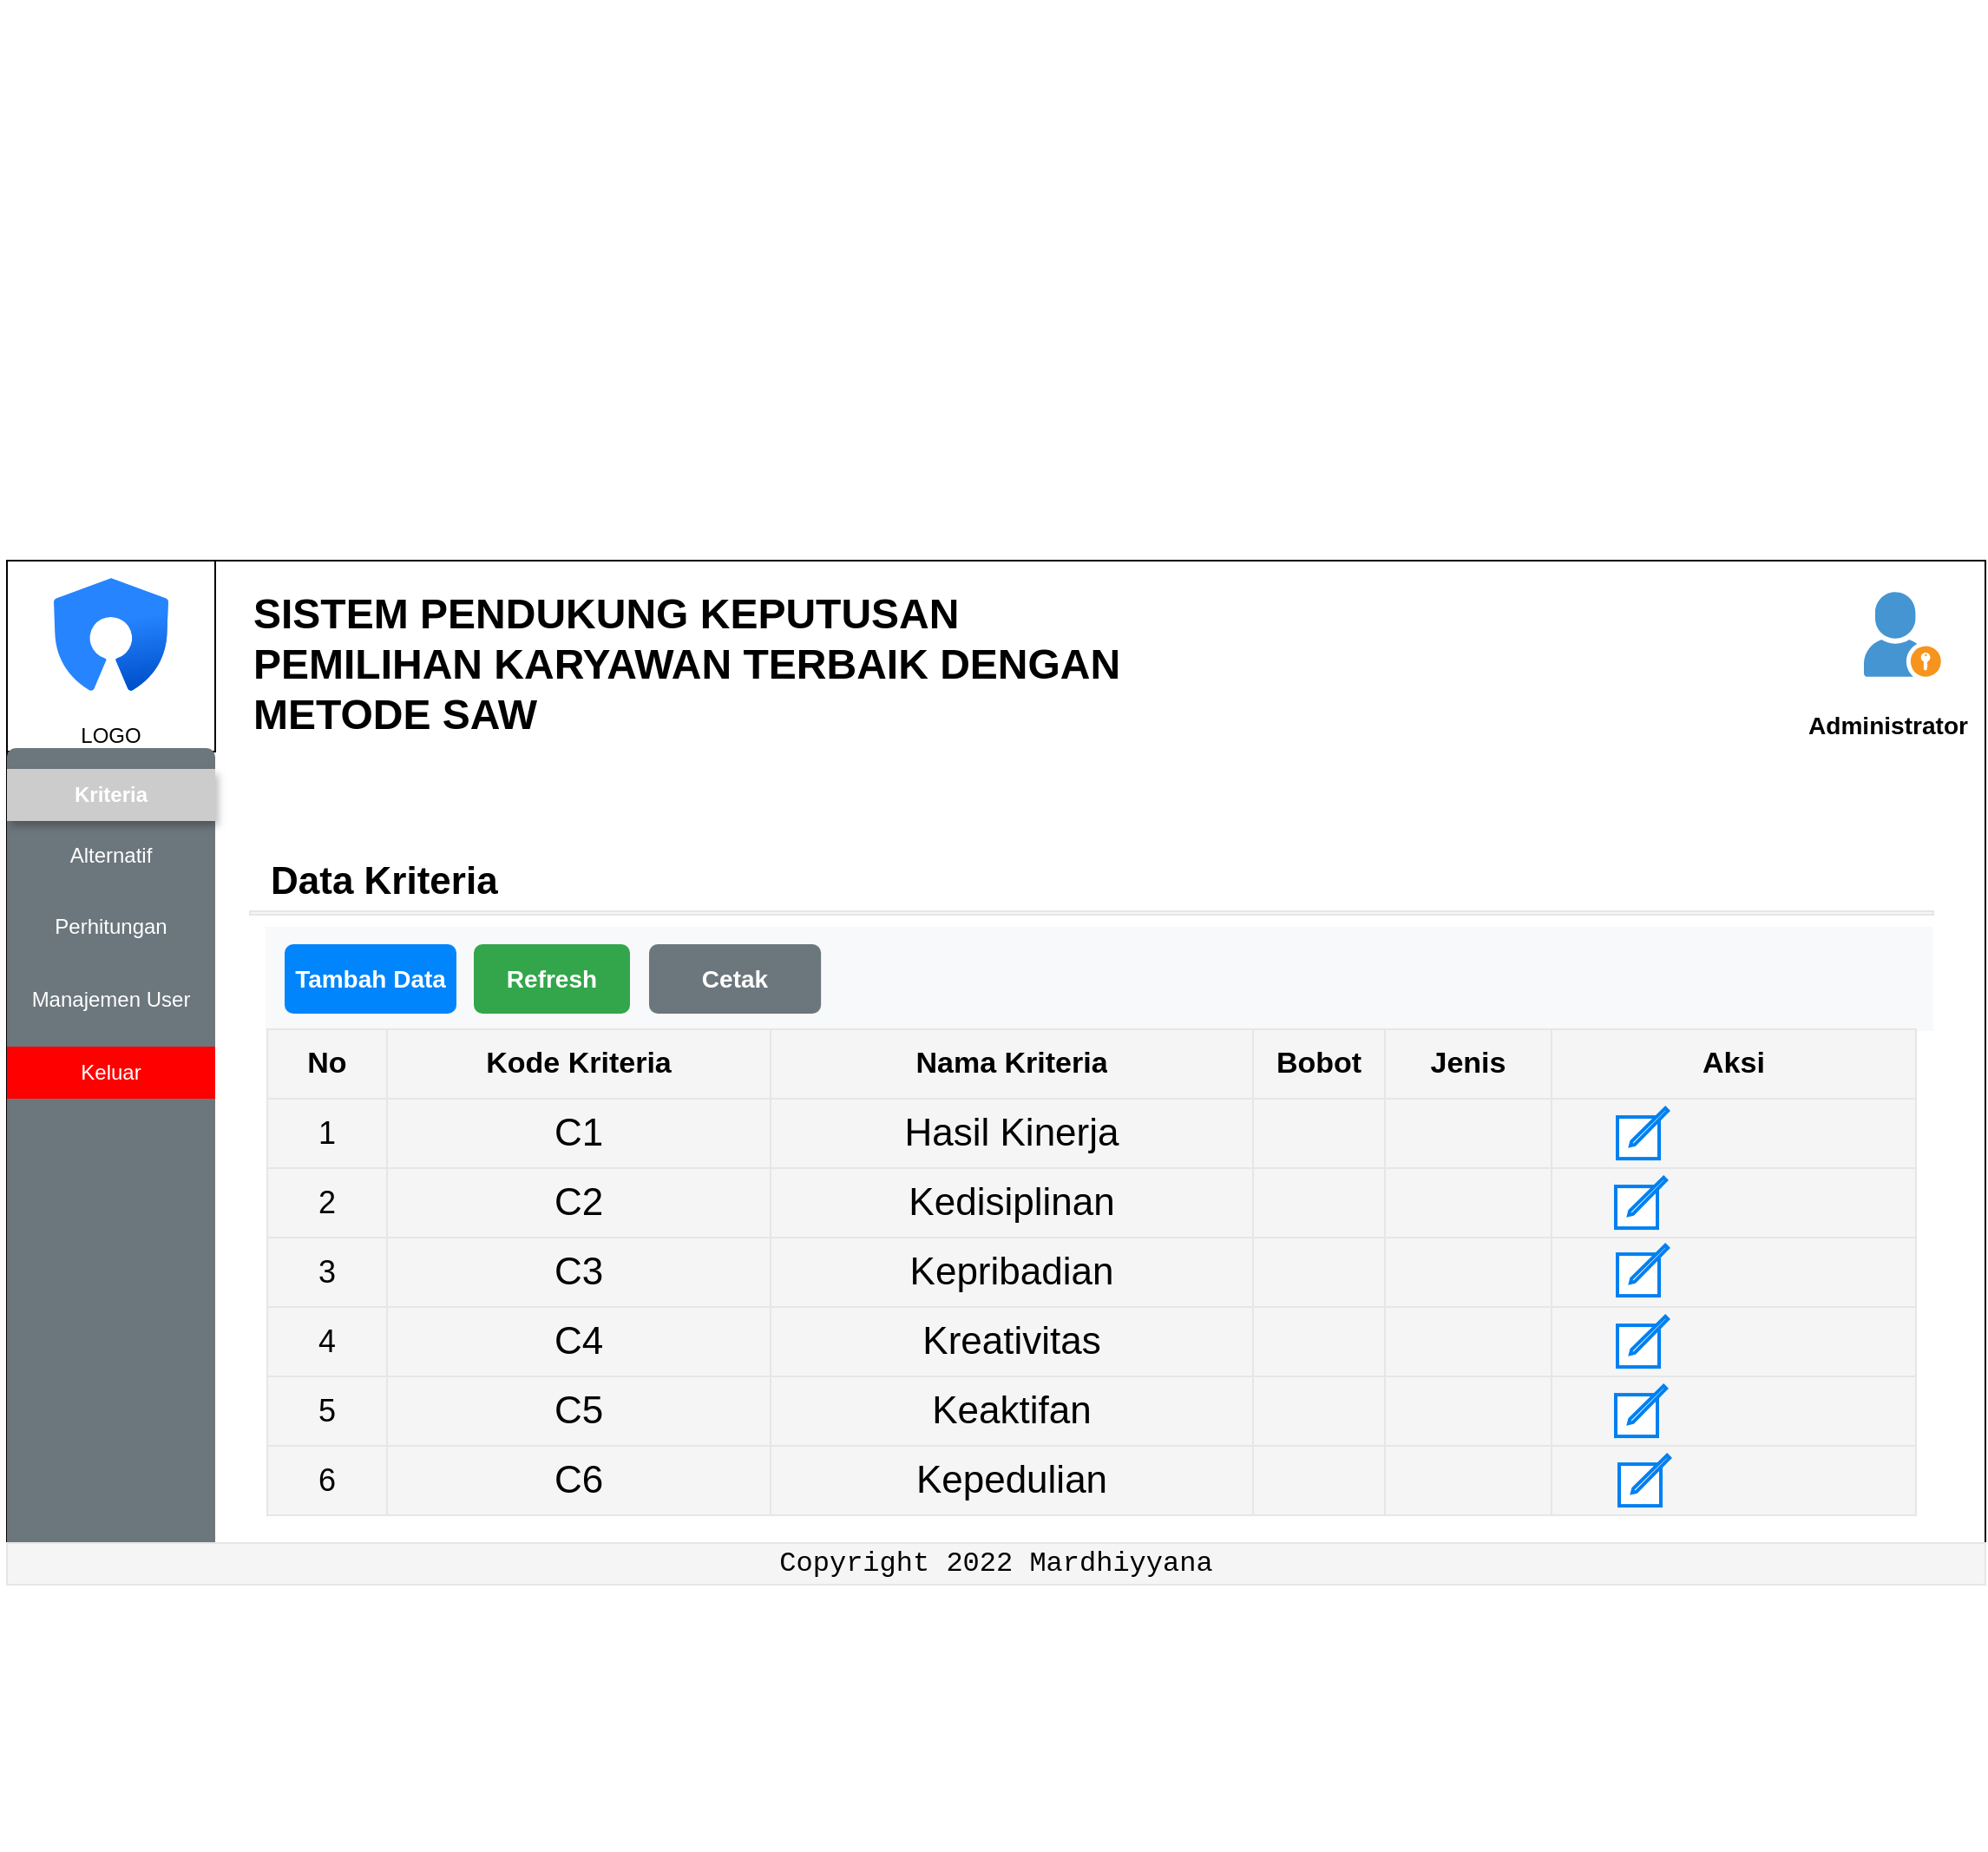 <mxfile version="20.5.0" type="github"><diagram id="6rKl30hIbtVixvo6WM_1" name="Data Penilaian"><mxGraphModel dx="1240" dy="1388" grid="1" gridSize="10" guides="1" tooltips="1" connect="1" arrows="1" fold="1" page="1" pageScale="1" pageWidth="1169" pageHeight="827" math="0" shadow="0"><root><mxCell id="0"/><mxCell id="1" parent="0"/><mxCell id="MqwQLQbv7NzQhXvsSWZd-1" value="" style="rounded=0;whiteSpace=wrap;html=1;" parent="1" vertex="1"><mxGeometry x="10" y="10" width="1140" height="590" as="geometry"/></mxCell><mxCell id="MqwQLQbv7NzQhXvsSWZd-3" value="LOGO" style="rounded=0;whiteSpace=wrap;html=1;verticalAlign=bottom;" parent="1" vertex="1"><mxGeometry x="10" y="10" width="120" height="110" as="geometry"/></mxCell><mxCell id="MqwQLQbv7NzQhXvsSWZd-2" value="" style="image;image=img/lib/atlassian/Crowd_Logo.svg;" parent="1" vertex="1"><mxGeometry x="37" y="20" width="66" height="65" as="geometry"/></mxCell><mxCell id="MqwQLQbv7NzQhXvsSWZd-4" value="&lt;h1&gt;SISTEM PENDUKUNG KEPUTUSAN PEMILIHAN KARYAWAN TERBAIK DENGAN METODE SAW&lt;/h1&gt;" style="text;html=1;strokeColor=none;fillColor=none;align=left;verticalAlign=middle;whiteSpace=wrap;rounded=0;" parent="1" vertex="1"><mxGeometry x="150" y="55" width="530" height="30" as="geometry"/></mxCell><mxCell id="MqwQLQbv7NzQhXvsSWZd-5" value="" style="shadow=0;dashed=0;html=1;strokeColor=none;fillColor=#4495D1;labelPosition=center;verticalLabelPosition=bottom;verticalAlign=top;align=center;outlineConnect=0;shape=mxgraph.veeam.portal_admin;" parent="1" vertex="1"><mxGeometry x="1080" y="28.1" width="44.4" height="48.8" as="geometry"/></mxCell><mxCell id="MqwQLQbv7NzQhXvsSWZd-6" value="&lt;h3&gt;Administrator&lt;/h3&gt;" style="text;html=1;strokeColor=none;fillColor=none;align=center;verticalAlign=middle;whiteSpace=wrap;rounded=0;" parent="1" vertex="1"><mxGeometry x="1064.4" y="90" width="60" height="30" as="geometry"/></mxCell><mxCell id="MqwQLQbv7NzQhXvsSWZd-8" value="" style="html=1;shadow=0;dashed=0;shape=mxgraph.bootstrap.rrect;rSize=5;strokeColor=none;html=1;whiteSpace=wrap;fillColor=#6C767D;fontColor=#ffffff;sketch=0;" parent="1" vertex="1"><mxGeometry x="10" y="118" width="120" height="480" as="geometry"/></mxCell><mxCell id="MqwQLQbv7NzQhXvsSWZd-9" value="&amp;nbsp;Kriteria&amp;nbsp;" style="strokeColor=inherit;fillColor=inherit;gradientColor=inherit;fontColor=inherit;html=1;shadow=0;dashed=0;shape=mxgraph.bootstrap.topButton;rSize=5;perimeter=none;whiteSpace=wrap;resizeWidth=1;sketch=0;align=center;" parent="MqwQLQbv7NzQhXvsSWZd-8" vertex="1"><mxGeometry width="120" height="30" relative="1" as="geometry"><mxPoint y="11" as="offset"/></mxGeometry></mxCell><mxCell id="MqwQLQbv7NzQhXvsSWZd-10" value="Alternatif" style="strokeColor=inherit;fillColor=inherit;gradientColor=inherit;fontColor=inherit;html=1;shadow=0;dashed=0;perimeter=none;whiteSpace=wrap;resizeWidth=1;sketch=0;align=center;" parent="MqwQLQbv7NzQhXvsSWZd-8" vertex="1"><mxGeometry width="120" height="30" relative="1" as="geometry"><mxPoint y="47" as="offset"/></mxGeometry></mxCell><mxCell id="MqwQLQbv7NzQhXvsSWZd-12" value="Manajemen User" style="strokeColor=inherit;fillColor=inherit;gradientColor=inherit;fontColor=inherit;html=1;shadow=0;dashed=0;perimeter=none;whiteSpace=wrap;resizeWidth=1;sketch=0;align=center;" parent="MqwQLQbv7NzQhXvsSWZd-8" vertex="1"><mxGeometry width="120" height="30" relative="1" as="geometry"><mxPoint y="130" as="offset"/></mxGeometry></mxCell><mxCell id="MqwQLQbv7NzQhXvsSWZd-16" value="Keluar" style="strokeColor=inherit;fillColor=#FF0000;gradientColor=inherit;fontColor=inherit;html=1;shadow=0;dashed=0;perimeter=none;whiteSpace=wrap;resizeWidth=1;sketch=0;align=center;labelBackgroundColor=none;" parent="MqwQLQbv7NzQhXvsSWZd-8" vertex="1"><mxGeometry y="172" width="120" height="30" as="geometry"/></mxCell><mxCell id="jXuhgU2BO-_UvedDgSuv-1" value="Kriteria" style="strokeColor=inherit;fillColor=#CCCCCC;gradientColor=inherit;fontColor=inherit;html=1;shadow=1;dashed=0;perimeter=none;whiteSpace=wrap;resizeWidth=1;sketch=0;align=center;fontStyle=1" vertex="1" parent="MqwQLQbv7NzQhXvsSWZd-8"><mxGeometry y="12" width="120" height="30" as="geometry"/></mxCell><mxCell id="jXuhgU2BO-_UvedDgSuv-2" value="Perhitungan" style="strokeColor=inherit;fillColor=inherit;gradientColor=inherit;fontColor=inherit;html=1;shadow=0;dashed=0;perimeter=none;whiteSpace=wrap;resizeWidth=1;sketch=0;align=center;" vertex="1" parent="MqwQLQbv7NzQhXvsSWZd-8"><mxGeometry y="88" width="120" height="30" as="geometry"/></mxCell><mxCell id="MqwQLQbv7NzQhXvsSWZd-23" value="&lt;h4 style=&quot;font-size: 22px;&quot;&gt;Data Kriteria&lt;/h4&gt;" style="text;html=1;strokeColor=none;fillColor=none;align=left;verticalAlign=middle;whiteSpace=wrap;rounded=0;fontSize=22;" parent="1" vertex="1"><mxGeometry x="160" y="180" width="530" height="30" as="geometry"/></mxCell><mxCell id="MqwQLQbv7NzQhXvsSWZd-24" value="" style="rounded=0;whiteSpace=wrap;html=1;shadow=0;labelBackgroundColor=none;strokeColor=#E6E6E6;fontFamily=Helvetica;fontSize=21;fontColor=#000000;fillColor=#F5F5F5;" parent="1" vertex="1"><mxGeometry x="150" y="212" width="970" height="2" as="geometry"/></mxCell><mxCell id="MqwQLQbv7NzQhXvsSWZd-30" value="" style="edgeStyle=none;orthogonalLoop=1;jettySize=auto;html=1;rounded=0;fontFamily=Helvetica;fontSize=22;fontColor=#000000;shape=link;strokeColor=none;width=1065.385;" parent="1" edge="1"><mxGeometry width="80" relative="1" as="geometry"><mxPoint x="160" y="220" as="sourcePoint"/><mxPoint x="240" y="220" as="targetPoint"/><Array as="points"/></mxGeometry></mxCell><mxCell id="MqwQLQbv7NzQhXvsSWZd-39" value="&lt;br&gt;" style="html=1;shadow=0;dashed=0;fillColor=#F8F9FA;strokeColor=none;fontSize=16;fontColor=#181819;align=center;spacing=15;labelBackgroundColor=none;fontFamily=Helvetica;" parent="1" vertex="1"><mxGeometry x="159" y="221" width="961" height="60" as="geometry"/></mxCell><mxCell id="MqwQLQbv7NzQhXvsSWZd-42" value="Refresh" style="html=1;shadow=0;dashed=0;shape=mxgraph.bootstrap.rrect;rSize=5;strokeColor=none;strokeWidth=1;fillColor=#33A64C;fontColor=#FFFFFF;whiteSpace=wrap;align=center;verticalAlign=middle;spacingLeft=0;fontStyle=1;fontSize=14;spacing=5;labelBackgroundColor=none;fontFamily=Helvetica;" parent="MqwQLQbv7NzQhXvsSWZd-39" vertex="1"><mxGeometry x="120" y="10" width="90" height="40" as="geometry"/></mxCell><mxCell id="MqwQLQbv7NzQhXvsSWZd-43" value="Tambah Data" style="html=1;shadow=0;dashed=0;shape=mxgraph.bootstrap.rrect;rSize=5;strokeColor=none;strokeWidth=1;fillColor=#0085FC;fontColor=#FFFFFF;whiteSpace=wrap;align=center;verticalAlign=middle;spacingLeft=0;fontStyle=1;fontSize=14;spacing=5;labelBackgroundColor=none;fontFamily=Helvetica;" parent="MqwQLQbv7NzQhXvsSWZd-39" vertex="1"><mxGeometry x="11" y="10" width="99" height="40" as="geometry"/></mxCell><mxCell id="MqwQLQbv7NzQhXvsSWZd-44" value="Cetak" style="html=1;shadow=0;dashed=0;shape=mxgraph.bootstrap.rrect;rSize=5;strokeColor=none;strokeWidth=1;fillColor=#6C767D;fontColor=#FFFFFF;whiteSpace=wrap;align=center;verticalAlign=middle;spacingLeft=0;fontStyle=1;fontSize=14;spacing=5;labelBackgroundColor=none;fontFamily=Helvetica;" parent="MqwQLQbv7NzQhXvsSWZd-39" vertex="1"><mxGeometry x="220.996" y="10" width="99.072" height="40" as="geometry"/></mxCell><mxCell id="MqwQLQbv7NzQhXvsSWZd-118" value="" style="shape=table;startSize=0;container=1;collapsible=0;childLayout=tableLayout;shadow=0;labelBackgroundColor=none;strokeColor=#E6E6E6;fontFamily=Helvetica;fontSize=22;fontColor=#000000;fillColor=#F5F5F5;" parent="1" vertex="1"><mxGeometry x="160" y="280" width="950" height="280" as="geometry"/></mxCell><mxCell id="MqwQLQbv7NzQhXvsSWZd-119" value="" style="shape=tableRow;horizontal=0;startSize=0;swimlaneHead=0;swimlaneBody=0;top=0;left=0;bottom=0;right=0;collapsible=0;dropTarget=0;fillColor=none;points=[[0,0.5],[1,0.5]];portConstraint=eastwest;shadow=0;labelBackgroundColor=none;strokeColor=#E6E6E6;fontFamily=Helvetica;fontSize=22;fontColor=#000000;" parent="MqwQLQbv7NzQhXvsSWZd-118" vertex="1"><mxGeometry width="950" height="40" as="geometry"/></mxCell><mxCell id="MqwQLQbv7NzQhXvsSWZd-120" value="No" style="shape=partialRectangle;html=1;whiteSpace=wrap;connectable=0;overflow=hidden;fillColor=none;top=0;left=0;bottom=0;right=0;pointerEvents=1;shadow=0;labelBackgroundColor=none;strokeColor=#E6E6E6;fontFamily=Helvetica;fontSize=17;fontColor=#000000;fontStyle=1;align=center;" parent="MqwQLQbv7NzQhXvsSWZd-119" vertex="1"><mxGeometry width="69" height="40" as="geometry"><mxRectangle width="69" height="40" as="alternateBounds"/></mxGeometry></mxCell><mxCell id="MqwQLQbv7NzQhXvsSWZd-121" value="Kode Kriteria" style="shape=partialRectangle;html=1;whiteSpace=wrap;connectable=0;overflow=hidden;fillColor=none;top=0;left=0;bottom=0;right=0;pointerEvents=1;shadow=0;labelBackgroundColor=none;strokeColor=#E6E6E6;fontFamily=Helvetica;fontSize=17;fontColor=#000000;fontStyle=1;align=center;" parent="MqwQLQbv7NzQhXvsSWZd-119" vertex="1"><mxGeometry x="69" width="221" height="40" as="geometry"><mxRectangle width="221" height="40" as="alternateBounds"/></mxGeometry></mxCell><mxCell id="MqwQLQbv7NzQhXvsSWZd-122" value="Nama Kriteria" style="shape=partialRectangle;html=1;whiteSpace=wrap;connectable=0;overflow=hidden;fillColor=none;top=0;left=0;bottom=0;right=0;pointerEvents=1;shadow=0;labelBackgroundColor=none;strokeColor=#E6E6E6;fontFamily=Helvetica;fontSize=17;fontColor=#000000;fontStyle=1;align=center;" parent="MqwQLQbv7NzQhXvsSWZd-119" vertex="1"><mxGeometry x="290" width="278" height="40" as="geometry"><mxRectangle width="278" height="40" as="alternateBounds"/></mxGeometry></mxCell><mxCell id="MqwQLQbv7NzQhXvsSWZd-123" value="Bobot" style="shape=partialRectangle;html=1;whiteSpace=wrap;connectable=0;overflow=hidden;fillColor=none;top=0;left=0;bottom=0;right=0;pointerEvents=1;shadow=0;labelBackgroundColor=none;strokeColor=#E6E6E6;fontFamily=Helvetica;fontSize=17;fontColor=#000000;fontStyle=1;align=center;" parent="MqwQLQbv7NzQhXvsSWZd-119" vertex="1"><mxGeometry x="568" width="76" height="40" as="geometry"><mxRectangle width="76" height="40" as="alternateBounds"/></mxGeometry></mxCell><mxCell id="MqwQLQbv7NzQhXvsSWZd-124" value="Jenis" style="shape=partialRectangle;html=1;whiteSpace=wrap;connectable=0;overflow=hidden;fillColor=none;top=0;left=0;bottom=0;right=0;pointerEvents=1;shadow=0;labelBackgroundColor=none;strokeColor=#E6E6E6;fontFamily=Helvetica;fontSize=17;fontColor=#000000;fontStyle=1;align=center;" parent="MqwQLQbv7NzQhXvsSWZd-119" vertex="1"><mxGeometry x="644" width="96" height="40" as="geometry"><mxRectangle width="96" height="40" as="alternateBounds"/></mxGeometry></mxCell><mxCell id="MqwQLQbv7NzQhXvsSWZd-130" value="Aksi" style="shape=partialRectangle;html=1;whiteSpace=wrap;connectable=0;overflow=hidden;fillColor=none;top=0;left=0;bottom=0;right=0;pointerEvents=1;shadow=0;labelBackgroundColor=none;strokeColor=#E6E6E6;fontFamily=Helvetica;fontSize=17;fontColor=#000000;fontStyle=1;align=center;" parent="MqwQLQbv7NzQhXvsSWZd-119" vertex="1"><mxGeometry x="740" width="210" height="40" as="geometry"><mxRectangle width="210" height="40" as="alternateBounds"/></mxGeometry></mxCell><mxCell id="MqwQLQbv7NzQhXvsSWZd-131" value="" style="shape=tableRow;horizontal=0;startSize=0;swimlaneHead=0;swimlaneBody=0;top=0;left=0;bottom=0;right=0;collapsible=0;dropTarget=0;fillColor=none;points=[[0,0.5],[1,0.5]];portConstraint=eastwest;shadow=0;labelBackgroundColor=none;strokeColor=#E6E6E6;fontFamily=Helvetica;fontSize=22;fontColor=#000000;" parent="MqwQLQbv7NzQhXvsSWZd-118" vertex="1"><mxGeometry y="40" width="950" height="40" as="geometry"/></mxCell><mxCell id="MqwQLQbv7NzQhXvsSWZd-132" value="1" style="shape=partialRectangle;html=1;whiteSpace=wrap;connectable=0;overflow=hidden;fillColor=none;top=0;left=0;bottom=0;right=0;pointerEvents=1;shadow=0;labelBackgroundColor=none;strokeColor=#E6E6E6;fontFamily=Helvetica;fontSize=18;fontColor=#000000;" parent="MqwQLQbv7NzQhXvsSWZd-131" vertex="1"><mxGeometry width="69" height="40" as="geometry"><mxRectangle width="69" height="40" as="alternateBounds"/></mxGeometry></mxCell><mxCell id="MqwQLQbv7NzQhXvsSWZd-133" value="C1" style="shape=partialRectangle;html=1;whiteSpace=wrap;connectable=0;overflow=hidden;fillColor=none;top=0;left=0;bottom=0;right=0;pointerEvents=1;shadow=0;labelBackgroundColor=none;strokeColor=#E6E6E6;fontFamily=Helvetica;fontSize=22;fontColor=#000000;" parent="MqwQLQbv7NzQhXvsSWZd-131" vertex="1"><mxGeometry x="69" width="221" height="40" as="geometry"><mxRectangle width="221" height="40" as="alternateBounds"/></mxGeometry></mxCell><mxCell id="MqwQLQbv7NzQhXvsSWZd-134" value="Hasil Kinerja" style="shape=partialRectangle;html=1;whiteSpace=wrap;connectable=0;overflow=hidden;fillColor=none;top=0;left=0;bottom=0;right=0;pointerEvents=1;shadow=0;labelBackgroundColor=none;strokeColor=#E6E6E6;fontFamily=Helvetica;fontSize=22;fontColor=#000000;" parent="MqwQLQbv7NzQhXvsSWZd-131" vertex="1"><mxGeometry x="290" width="278" height="40" as="geometry"><mxRectangle width="278" height="40" as="alternateBounds"/></mxGeometry></mxCell><mxCell id="MqwQLQbv7NzQhXvsSWZd-135" value="" style="shape=partialRectangle;html=1;whiteSpace=wrap;connectable=0;overflow=hidden;fillColor=none;top=0;left=0;bottom=0;right=0;pointerEvents=1;shadow=0;labelBackgroundColor=none;strokeColor=#E6E6E6;fontFamily=Helvetica;fontSize=22;fontColor=#000000;" parent="MqwQLQbv7NzQhXvsSWZd-131" vertex="1"><mxGeometry x="568" width="76" height="40" as="geometry"><mxRectangle width="76" height="40" as="alternateBounds"/></mxGeometry></mxCell><mxCell id="MqwQLQbv7NzQhXvsSWZd-136" value="" style="shape=partialRectangle;html=1;whiteSpace=wrap;connectable=0;overflow=hidden;fillColor=none;top=0;left=0;bottom=0;right=0;pointerEvents=1;shadow=0;labelBackgroundColor=none;strokeColor=#E6E6E6;fontFamily=Helvetica;fontSize=22;fontColor=#000000;" parent="MqwQLQbv7NzQhXvsSWZd-131" vertex="1"><mxGeometry x="644" width="96" height="40" as="geometry"><mxRectangle width="96" height="40" as="alternateBounds"/></mxGeometry></mxCell><mxCell id="MqwQLQbv7NzQhXvsSWZd-142" value="" style="shape=partialRectangle;html=1;whiteSpace=wrap;connectable=0;overflow=hidden;fillColor=none;top=0;left=0;bottom=0;right=0;pointerEvents=1;shadow=0;labelBackgroundColor=none;strokeColor=#E6E6E6;fontFamily=Helvetica;fontSize=22;fontColor=#000000;" parent="MqwQLQbv7NzQhXvsSWZd-131" vertex="1"><mxGeometry x="740" width="210" height="40" as="geometry"><mxRectangle width="210" height="40" as="alternateBounds"/></mxGeometry></mxCell><mxCell id="MqwQLQbv7NzQhXvsSWZd-143" value="" style="shape=tableRow;horizontal=0;startSize=0;swimlaneHead=0;swimlaneBody=0;top=0;left=0;bottom=0;right=0;collapsible=0;dropTarget=0;fillColor=none;points=[[0,0.5],[1,0.5]];portConstraint=eastwest;shadow=0;labelBackgroundColor=none;strokeColor=#E6E6E6;fontFamily=Helvetica;fontSize=22;fontColor=#000000;" parent="MqwQLQbv7NzQhXvsSWZd-118" vertex="1"><mxGeometry y="80" width="950" height="40" as="geometry"/></mxCell><mxCell id="MqwQLQbv7NzQhXvsSWZd-144" value="2" style="shape=partialRectangle;html=1;whiteSpace=wrap;connectable=0;overflow=hidden;fillColor=none;top=0;left=0;bottom=0;right=0;pointerEvents=1;shadow=0;labelBackgroundColor=none;strokeColor=#E6E6E6;fontFamily=Helvetica;fontSize=18;fontColor=#000000;" parent="MqwQLQbv7NzQhXvsSWZd-143" vertex="1"><mxGeometry width="69" height="40" as="geometry"><mxRectangle width="69" height="40" as="alternateBounds"/></mxGeometry></mxCell><mxCell id="MqwQLQbv7NzQhXvsSWZd-145" value="C2" style="shape=partialRectangle;html=1;whiteSpace=wrap;connectable=0;overflow=hidden;fillColor=none;top=0;left=0;bottom=0;right=0;pointerEvents=1;shadow=0;labelBackgroundColor=none;strokeColor=#E6E6E6;fontFamily=Helvetica;fontSize=22;fontColor=#000000;" parent="MqwQLQbv7NzQhXvsSWZd-143" vertex="1"><mxGeometry x="69" width="221" height="40" as="geometry"><mxRectangle width="221" height="40" as="alternateBounds"/></mxGeometry></mxCell><mxCell id="MqwQLQbv7NzQhXvsSWZd-146" value="Kedisiplinan" style="shape=partialRectangle;html=1;whiteSpace=wrap;connectable=0;overflow=hidden;fillColor=none;top=0;left=0;bottom=0;right=0;pointerEvents=1;shadow=0;labelBackgroundColor=none;strokeColor=#E6E6E6;fontFamily=Helvetica;fontSize=22;fontColor=#000000;" parent="MqwQLQbv7NzQhXvsSWZd-143" vertex="1"><mxGeometry x="290" width="278" height="40" as="geometry"><mxRectangle width="278" height="40" as="alternateBounds"/></mxGeometry></mxCell><mxCell id="MqwQLQbv7NzQhXvsSWZd-147" value="" style="shape=partialRectangle;html=1;whiteSpace=wrap;connectable=0;overflow=hidden;fillColor=none;top=0;left=0;bottom=0;right=0;pointerEvents=1;shadow=0;labelBackgroundColor=none;strokeColor=#E6E6E6;fontFamily=Helvetica;fontSize=22;fontColor=#000000;" parent="MqwQLQbv7NzQhXvsSWZd-143" vertex="1"><mxGeometry x="568" width="76" height="40" as="geometry"><mxRectangle width="76" height="40" as="alternateBounds"/></mxGeometry></mxCell><mxCell id="MqwQLQbv7NzQhXvsSWZd-148" value="" style="shape=partialRectangle;html=1;whiteSpace=wrap;connectable=0;overflow=hidden;fillColor=none;top=0;left=0;bottom=0;right=0;pointerEvents=1;shadow=0;labelBackgroundColor=none;strokeColor=#E6E6E6;fontFamily=Helvetica;fontSize=22;fontColor=#000000;" parent="MqwQLQbv7NzQhXvsSWZd-143" vertex="1"><mxGeometry x="644" width="96" height="40" as="geometry"><mxRectangle width="96" height="40" as="alternateBounds"/></mxGeometry></mxCell><mxCell id="MqwQLQbv7NzQhXvsSWZd-154" value="" style="shape=partialRectangle;html=1;whiteSpace=wrap;connectable=0;overflow=hidden;fillColor=none;top=0;left=0;bottom=0;right=0;pointerEvents=1;shadow=0;labelBackgroundColor=none;strokeColor=#E6E6E6;fontFamily=Helvetica;fontSize=22;fontColor=#000000;" parent="MqwQLQbv7NzQhXvsSWZd-143" vertex="1"><mxGeometry x="740" width="210" height="40" as="geometry"><mxRectangle width="210" height="40" as="alternateBounds"/></mxGeometry></mxCell><mxCell id="MqwQLQbv7NzQhXvsSWZd-155" style="shape=tableRow;horizontal=0;startSize=0;swimlaneHead=0;swimlaneBody=0;top=0;left=0;bottom=0;right=0;collapsible=0;dropTarget=0;fillColor=none;points=[[0,0.5],[1,0.5]];portConstraint=eastwest;shadow=0;labelBackgroundColor=none;strokeColor=#E6E6E6;fontFamily=Helvetica;fontSize=22;fontColor=#000000;" parent="MqwQLQbv7NzQhXvsSWZd-118" vertex="1"><mxGeometry y="120" width="950" height="40" as="geometry"/></mxCell><mxCell id="MqwQLQbv7NzQhXvsSWZd-156" value="3" style="shape=partialRectangle;html=1;whiteSpace=wrap;connectable=0;overflow=hidden;fillColor=none;top=0;left=0;bottom=0;right=0;pointerEvents=1;shadow=0;labelBackgroundColor=none;strokeColor=#E6E6E6;fontFamily=Helvetica;fontSize=18;fontColor=#000000;" parent="MqwQLQbv7NzQhXvsSWZd-155" vertex="1"><mxGeometry width="69" height="40" as="geometry"><mxRectangle width="69" height="40" as="alternateBounds"/></mxGeometry></mxCell><mxCell id="MqwQLQbv7NzQhXvsSWZd-157" value="C3" style="shape=partialRectangle;html=1;whiteSpace=wrap;connectable=0;overflow=hidden;fillColor=none;top=0;left=0;bottom=0;right=0;pointerEvents=1;shadow=0;labelBackgroundColor=none;strokeColor=#E6E6E6;fontFamily=Helvetica;fontSize=22;fontColor=#000000;" parent="MqwQLQbv7NzQhXvsSWZd-155" vertex="1"><mxGeometry x="69" width="221" height="40" as="geometry"><mxRectangle width="221" height="40" as="alternateBounds"/></mxGeometry></mxCell><mxCell id="MqwQLQbv7NzQhXvsSWZd-158" value="Kepribadian" style="shape=partialRectangle;html=1;whiteSpace=wrap;connectable=0;overflow=hidden;fillColor=none;top=0;left=0;bottom=0;right=0;pointerEvents=1;shadow=0;labelBackgroundColor=none;strokeColor=#E6E6E6;fontFamily=Helvetica;fontSize=22;fontColor=#000000;" parent="MqwQLQbv7NzQhXvsSWZd-155" vertex="1"><mxGeometry x="290" width="278" height="40" as="geometry"><mxRectangle width="278" height="40" as="alternateBounds"/></mxGeometry></mxCell><mxCell id="MqwQLQbv7NzQhXvsSWZd-159" style="shape=partialRectangle;html=1;whiteSpace=wrap;connectable=0;overflow=hidden;fillColor=none;top=0;left=0;bottom=0;right=0;pointerEvents=1;shadow=0;labelBackgroundColor=none;strokeColor=#E6E6E6;fontFamily=Helvetica;fontSize=22;fontColor=#000000;" parent="MqwQLQbv7NzQhXvsSWZd-155" vertex="1"><mxGeometry x="568" width="76" height="40" as="geometry"><mxRectangle width="76" height="40" as="alternateBounds"/></mxGeometry></mxCell><mxCell id="MqwQLQbv7NzQhXvsSWZd-160" style="shape=partialRectangle;html=1;whiteSpace=wrap;connectable=0;overflow=hidden;fillColor=none;top=0;left=0;bottom=0;right=0;pointerEvents=1;shadow=0;labelBackgroundColor=none;strokeColor=#E6E6E6;fontFamily=Helvetica;fontSize=22;fontColor=#000000;" parent="MqwQLQbv7NzQhXvsSWZd-155" vertex="1"><mxGeometry x="644" width="96" height="40" as="geometry"><mxRectangle width="96" height="40" as="alternateBounds"/></mxGeometry></mxCell><mxCell id="MqwQLQbv7NzQhXvsSWZd-166" style="shape=partialRectangle;html=1;whiteSpace=wrap;connectable=0;overflow=hidden;fillColor=none;top=0;left=0;bottom=0;right=0;pointerEvents=1;shadow=0;labelBackgroundColor=none;strokeColor=#E6E6E6;fontFamily=Helvetica;fontSize=22;fontColor=#000000;" parent="MqwQLQbv7NzQhXvsSWZd-155" vertex="1"><mxGeometry x="740" width="210" height="40" as="geometry"><mxRectangle width="210" height="40" as="alternateBounds"/></mxGeometry></mxCell><mxCell id="MqwQLQbv7NzQhXvsSWZd-192" style="shape=tableRow;horizontal=0;startSize=0;swimlaneHead=0;swimlaneBody=0;top=0;left=0;bottom=0;right=0;collapsible=0;dropTarget=0;fillColor=none;points=[[0,0.5],[1,0.5]];portConstraint=eastwest;shadow=0;labelBackgroundColor=none;strokeColor=#E6E6E6;fontFamily=Helvetica;fontSize=22;fontColor=#000000;" parent="MqwQLQbv7NzQhXvsSWZd-118" vertex="1"><mxGeometry y="160" width="950" height="40" as="geometry"/></mxCell><mxCell id="MqwQLQbv7NzQhXvsSWZd-193" value="4" style="shape=partialRectangle;html=1;whiteSpace=wrap;connectable=0;overflow=hidden;fillColor=none;top=0;left=0;bottom=0;right=0;pointerEvents=1;shadow=0;labelBackgroundColor=none;strokeColor=#E6E6E6;fontFamily=Helvetica;fontSize=18;fontColor=#000000;" parent="MqwQLQbv7NzQhXvsSWZd-192" vertex="1"><mxGeometry width="69" height="40" as="geometry"><mxRectangle width="69" height="40" as="alternateBounds"/></mxGeometry></mxCell><mxCell id="MqwQLQbv7NzQhXvsSWZd-194" value="C4" style="shape=partialRectangle;html=1;whiteSpace=wrap;connectable=0;overflow=hidden;fillColor=none;top=0;left=0;bottom=0;right=0;pointerEvents=1;shadow=0;labelBackgroundColor=none;strokeColor=#E6E6E6;fontFamily=Helvetica;fontSize=22;fontColor=#000000;" parent="MqwQLQbv7NzQhXvsSWZd-192" vertex="1"><mxGeometry x="69" width="221" height="40" as="geometry"><mxRectangle width="221" height="40" as="alternateBounds"/></mxGeometry></mxCell><mxCell id="MqwQLQbv7NzQhXvsSWZd-195" value="Kreativitas" style="shape=partialRectangle;html=1;whiteSpace=wrap;connectable=0;overflow=hidden;fillColor=none;top=0;left=0;bottom=0;right=0;pointerEvents=1;shadow=0;labelBackgroundColor=none;strokeColor=#E6E6E6;fontFamily=Helvetica;fontSize=22;fontColor=#000000;" parent="MqwQLQbv7NzQhXvsSWZd-192" vertex="1"><mxGeometry x="290" width="278" height="40" as="geometry"><mxRectangle width="278" height="40" as="alternateBounds"/></mxGeometry></mxCell><mxCell id="MqwQLQbv7NzQhXvsSWZd-196" style="shape=partialRectangle;html=1;whiteSpace=wrap;connectable=0;overflow=hidden;fillColor=none;top=0;left=0;bottom=0;right=0;pointerEvents=1;shadow=0;labelBackgroundColor=none;strokeColor=#E6E6E6;fontFamily=Helvetica;fontSize=22;fontColor=#000000;" parent="MqwQLQbv7NzQhXvsSWZd-192" vertex="1"><mxGeometry x="568" width="76" height="40" as="geometry"><mxRectangle width="76" height="40" as="alternateBounds"/></mxGeometry></mxCell><mxCell id="MqwQLQbv7NzQhXvsSWZd-197" style="shape=partialRectangle;html=1;whiteSpace=wrap;connectable=0;overflow=hidden;fillColor=none;top=0;left=0;bottom=0;right=0;pointerEvents=1;shadow=0;labelBackgroundColor=none;strokeColor=#E6E6E6;fontFamily=Helvetica;fontSize=22;fontColor=#000000;" parent="MqwQLQbv7NzQhXvsSWZd-192" vertex="1"><mxGeometry x="644" width="96" height="40" as="geometry"><mxRectangle width="96" height="40" as="alternateBounds"/></mxGeometry></mxCell><mxCell id="MqwQLQbv7NzQhXvsSWZd-203" style="shape=partialRectangle;html=1;whiteSpace=wrap;connectable=0;overflow=hidden;fillColor=none;top=0;left=0;bottom=0;right=0;pointerEvents=1;shadow=0;labelBackgroundColor=none;strokeColor=#E6E6E6;fontFamily=Helvetica;fontSize=22;fontColor=#000000;" parent="MqwQLQbv7NzQhXvsSWZd-192" vertex="1"><mxGeometry x="740" width="210" height="40" as="geometry"><mxRectangle width="210" height="40" as="alternateBounds"/></mxGeometry></mxCell><mxCell id="MqwQLQbv7NzQhXvsSWZd-204" style="shape=tableRow;horizontal=0;startSize=0;swimlaneHead=0;swimlaneBody=0;top=0;left=0;bottom=0;right=0;collapsible=0;dropTarget=0;fillColor=none;points=[[0,0.5],[1,0.5]];portConstraint=eastwest;shadow=0;labelBackgroundColor=none;strokeColor=#E6E6E6;fontFamily=Helvetica;fontSize=22;fontColor=#000000;" parent="MqwQLQbv7NzQhXvsSWZd-118" vertex="1"><mxGeometry y="200" width="950" height="40" as="geometry"/></mxCell><mxCell id="MqwQLQbv7NzQhXvsSWZd-205" value="5" style="shape=partialRectangle;html=1;whiteSpace=wrap;connectable=0;overflow=hidden;fillColor=none;top=0;left=0;bottom=0;right=0;pointerEvents=1;shadow=0;labelBackgroundColor=none;strokeColor=#E6E6E6;fontFamily=Helvetica;fontSize=18;fontColor=#000000;" parent="MqwQLQbv7NzQhXvsSWZd-204" vertex="1"><mxGeometry width="69" height="40" as="geometry"><mxRectangle width="69" height="40" as="alternateBounds"/></mxGeometry></mxCell><mxCell id="MqwQLQbv7NzQhXvsSWZd-206" value="C5" style="shape=partialRectangle;html=1;whiteSpace=wrap;connectable=0;overflow=hidden;fillColor=none;top=0;left=0;bottom=0;right=0;pointerEvents=1;shadow=0;labelBackgroundColor=none;strokeColor=#E6E6E6;fontFamily=Helvetica;fontSize=22;fontColor=#000000;" parent="MqwQLQbv7NzQhXvsSWZd-204" vertex="1"><mxGeometry x="69" width="221" height="40" as="geometry"><mxRectangle width="221" height="40" as="alternateBounds"/></mxGeometry></mxCell><mxCell id="MqwQLQbv7NzQhXvsSWZd-207" value="Keaktifan" style="shape=partialRectangle;html=1;whiteSpace=wrap;connectable=0;overflow=hidden;fillColor=none;top=0;left=0;bottom=0;right=0;pointerEvents=1;shadow=0;labelBackgroundColor=none;strokeColor=#E6E6E6;fontFamily=Helvetica;fontSize=22;fontColor=#000000;" parent="MqwQLQbv7NzQhXvsSWZd-204" vertex="1"><mxGeometry x="290" width="278" height="40" as="geometry"><mxRectangle width="278" height="40" as="alternateBounds"/></mxGeometry></mxCell><mxCell id="MqwQLQbv7NzQhXvsSWZd-208" style="shape=partialRectangle;html=1;whiteSpace=wrap;connectable=0;overflow=hidden;fillColor=none;top=0;left=0;bottom=0;right=0;pointerEvents=1;shadow=0;labelBackgroundColor=none;strokeColor=#E6E6E6;fontFamily=Helvetica;fontSize=22;fontColor=#000000;" parent="MqwQLQbv7NzQhXvsSWZd-204" vertex="1"><mxGeometry x="568" width="76" height="40" as="geometry"><mxRectangle width="76" height="40" as="alternateBounds"/></mxGeometry></mxCell><mxCell id="MqwQLQbv7NzQhXvsSWZd-209" style="shape=partialRectangle;html=1;whiteSpace=wrap;connectable=0;overflow=hidden;fillColor=none;top=0;left=0;bottom=0;right=0;pointerEvents=1;shadow=0;labelBackgroundColor=none;strokeColor=#E6E6E6;fontFamily=Helvetica;fontSize=22;fontColor=#000000;" parent="MqwQLQbv7NzQhXvsSWZd-204" vertex="1"><mxGeometry x="644" width="96" height="40" as="geometry"><mxRectangle width="96" height="40" as="alternateBounds"/></mxGeometry></mxCell><mxCell id="MqwQLQbv7NzQhXvsSWZd-215" style="shape=partialRectangle;html=1;whiteSpace=wrap;connectable=0;overflow=hidden;fillColor=none;top=0;left=0;bottom=0;right=0;pointerEvents=1;shadow=0;labelBackgroundColor=none;strokeColor=#E6E6E6;fontFamily=Helvetica;fontSize=22;fontColor=#000000;" parent="MqwQLQbv7NzQhXvsSWZd-204" vertex="1"><mxGeometry x="740" width="210" height="40" as="geometry"><mxRectangle width="210" height="40" as="alternateBounds"/></mxGeometry></mxCell><mxCell id="k3bgzc_hf6o6K0Y0xTnF-13" style="shape=tableRow;horizontal=0;startSize=0;swimlaneHead=0;swimlaneBody=0;top=0;left=0;bottom=0;right=0;collapsible=0;dropTarget=0;fillColor=none;points=[[0,0.5],[1,0.5]];portConstraint=eastwest;shadow=0;labelBackgroundColor=none;strokeColor=#E6E6E6;fontFamily=Helvetica;fontSize=22;fontColor=#000000;" vertex="1" parent="MqwQLQbv7NzQhXvsSWZd-118"><mxGeometry y="240" width="950" height="40" as="geometry"/></mxCell><mxCell id="k3bgzc_hf6o6K0Y0xTnF-14" value="6" style="shape=partialRectangle;html=1;whiteSpace=wrap;connectable=0;overflow=hidden;fillColor=none;top=0;left=0;bottom=0;right=0;pointerEvents=1;shadow=0;labelBackgroundColor=none;strokeColor=#E6E6E6;fontFamily=Helvetica;fontSize=18;fontColor=#000000;" vertex="1" parent="k3bgzc_hf6o6K0Y0xTnF-13"><mxGeometry width="69" height="40" as="geometry"><mxRectangle width="69" height="40" as="alternateBounds"/></mxGeometry></mxCell><mxCell id="k3bgzc_hf6o6K0Y0xTnF-15" value="C6" style="shape=partialRectangle;html=1;whiteSpace=wrap;connectable=0;overflow=hidden;fillColor=none;top=0;left=0;bottom=0;right=0;pointerEvents=1;shadow=0;labelBackgroundColor=none;strokeColor=#E6E6E6;fontFamily=Helvetica;fontSize=22;fontColor=#000000;" vertex="1" parent="k3bgzc_hf6o6K0Y0xTnF-13"><mxGeometry x="69" width="221" height="40" as="geometry"><mxRectangle width="221" height="40" as="alternateBounds"/></mxGeometry></mxCell><mxCell id="k3bgzc_hf6o6K0Y0xTnF-16" value="Kepedulian" style="shape=partialRectangle;html=1;whiteSpace=wrap;connectable=0;overflow=hidden;fillColor=none;top=0;left=0;bottom=0;right=0;pointerEvents=1;shadow=0;labelBackgroundColor=none;strokeColor=#E6E6E6;fontFamily=Helvetica;fontSize=22;fontColor=#000000;" vertex="1" parent="k3bgzc_hf6o6K0Y0xTnF-13"><mxGeometry x="290" width="278" height="40" as="geometry"><mxRectangle width="278" height="40" as="alternateBounds"/></mxGeometry></mxCell><mxCell id="k3bgzc_hf6o6K0Y0xTnF-17" style="shape=partialRectangle;html=1;whiteSpace=wrap;connectable=0;overflow=hidden;fillColor=none;top=0;left=0;bottom=0;right=0;pointerEvents=1;shadow=0;labelBackgroundColor=none;strokeColor=#E6E6E6;fontFamily=Helvetica;fontSize=22;fontColor=#000000;" vertex="1" parent="k3bgzc_hf6o6K0Y0xTnF-13"><mxGeometry x="568" width="76" height="40" as="geometry"><mxRectangle width="76" height="40" as="alternateBounds"/></mxGeometry></mxCell><mxCell id="k3bgzc_hf6o6K0Y0xTnF-18" style="shape=partialRectangle;html=1;whiteSpace=wrap;connectable=0;overflow=hidden;fillColor=none;top=0;left=0;bottom=0;right=0;pointerEvents=1;shadow=0;labelBackgroundColor=none;strokeColor=#E6E6E6;fontFamily=Helvetica;fontSize=22;fontColor=#000000;" vertex="1" parent="k3bgzc_hf6o6K0Y0xTnF-13"><mxGeometry x="644" width="96" height="40" as="geometry"><mxRectangle width="96" height="40" as="alternateBounds"/></mxGeometry></mxCell><mxCell id="k3bgzc_hf6o6K0Y0xTnF-19" style="shape=partialRectangle;html=1;whiteSpace=wrap;connectable=0;overflow=hidden;fillColor=none;top=0;left=0;bottom=0;right=0;pointerEvents=1;shadow=0;labelBackgroundColor=none;strokeColor=#E6E6E6;fontFamily=Helvetica;fontSize=22;fontColor=#000000;" vertex="1" parent="k3bgzc_hf6o6K0Y0xTnF-13"><mxGeometry x="740" width="210" height="40" as="geometry"><mxRectangle width="210" height="40" as="alternateBounds"/></mxGeometry></mxCell><mxCell id="MqwQLQbv7NzQhXvsSWZd-222" value="Copyright 2022 Mardhiyyana" style="rounded=0;whiteSpace=wrap;html=1;shadow=0;labelBackgroundColor=none;strokeColor=#E6E6E6;fontFamily=Courier New;fontSize=16;fontColor=#000000;fillColor=#F5F5F5;" parent="1" vertex="1"><mxGeometry x="10" y="576" width="1140" height="24" as="geometry"/></mxCell><mxCell id="MqwQLQbv7NzQhXvsSWZd-173" value="" style="group;shadow=1;" parent="1" vertex="1" connectable="0"><mxGeometry x="948" y="320" width="98" height="38" as="geometry"/></mxCell><mxCell id="MqwQLQbv7NzQhXvsSWZd-169" value="" style="shape=image;html=1;verticalAlign=top;verticalLabelPosition=bottom;labelBackgroundColor=#ffffff;imageAspect=0;aspect=fixed;image=https://cdn4.iconfinder.com/data/icons/evil-icons-user-interface/64/basket-128.png;shadow=1;strokeColor=#E6E6E6;fontFamily=Helvetica;fontSize=17;fontColor=#000000;fillColor=#F5F5F5;" parent="MqwQLQbv7NzQhXvsSWZd-173" vertex="1"><mxGeometry x="60" width="38" height="38" as="geometry"/></mxCell><mxCell id="k3bgzc_hf6o6K0Y0xTnF-1" value="" style="html=1;verticalLabelPosition=bottom;align=center;labelBackgroundColor=#ffffff;verticalAlign=top;strokeWidth=2;strokeColor=#0080F0;shadow=0;dashed=0;shape=mxgraph.ios7.icons.compose;" vertex="1" parent="MqwQLQbv7NzQhXvsSWZd-173"><mxGeometry x="-10" y="5.45" width="29.1" height="29.1" as="geometry"/></mxCell><mxCell id="MqwQLQbv7NzQhXvsSWZd-177" value="" style="group" parent="1" vertex="1" connectable="0"><mxGeometry x="948" y="400" width="98" height="38" as="geometry"/></mxCell><mxCell id="MqwQLQbv7NzQhXvsSWZd-178" value="" style="shape=image;html=1;verticalAlign=top;verticalLabelPosition=bottom;labelBackgroundColor=#ffffff;imageAspect=0;aspect=fixed;image=https://cdn4.iconfinder.com/data/icons/evil-icons-user-interface/64/basket-128.png;shadow=0;strokeColor=#E6E6E6;fontFamily=Helvetica;fontSize=17;fontColor=#000000;fillColor=#F5F5F5;" parent="MqwQLQbv7NzQhXvsSWZd-177" vertex="1"><mxGeometry x="60" width="38" height="38" as="geometry"/></mxCell><mxCell id="k3bgzc_hf6o6K0Y0xTnF-5" value="" style="html=1;verticalLabelPosition=bottom;align=center;labelBackgroundColor=#ffffff;verticalAlign=top;strokeWidth=2;strokeColor=#0080F0;shadow=0;dashed=0;shape=mxgraph.ios7.icons.compose;" vertex="1" parent="MqwQLQbv7NzQhXvsSWZd-177"><mxGeometry x="-10" y="4.45" width="29.1" height="29.1" as="geometry"/></mxCell><mxCell id="MqwQLQbv7NzQhXvsSWZd-216" value="" style="group" parent="1" vertex="1" connectable="0"><mxGeometry x="949" y="440" width="98" height="38" as="geometry"/></mxCell><mxCell id="MqwQLQbv7NzQhXvsSWZd-217" value="" style="shape=image;html=1;verticalAlign=top;verticalLabelPosition=bottom;labelBackgroundColor=#ffffff;imageAspect=0;aspect=fixed;image=https://cdn4.iconfinder.com/data/icons/evil-icons-user-interface/64/basket-128.png;shadow=0;strokeColor=#E6E6E6;fontFamily=Helvetica;fontSize=17;fontColor=#000000;fillColor=#F5F5F5;" parent="MqwQLQbv7NzQhXvsSWZd-216" vertex="1"><mxGeometry x="60" width="38" height="38" as="geometry"/></mxCell><mxCell id="k3bgzc_hf6o6K0Y0xTnF-4" value="" style="html=1;verticalLabelPosition=bottom;align=center;labelBackgroundColor=#ffffff;verticalAlign=top;strokeWidth=2;strokeColor=#0080F0;shadow=0;dashed=0;shape=mxgraph.ios7.icons.compose;" vertex="1" parent="MqwQLQbv7NzQhXvsSWZd-216"><mxGeometry x="-11" y="5.45" width="29.1" height="29.1" as="geometry"/></mxCell><mxCell id="k3bgzc_hf6o6K0Y0xTnF-6" value="" style="group" vertex="1" connectable="0" parent="1"><mxGeometry x="948" y="360" width="98" height="38" as="geometry"/></mxCell><mxCell id="k3bgzc_hf6o6K0Y0xTnF-7" value="" style="shape=image;html=1;verticalAlign=top;verticalLabelPosition=bottom;labelBackgroundColor=#ffffff;imageAspect=0;aspect=fixed;image=https://cdn4.iconfinder.com/data/icons/evil-icons-user-interface/64/basket-128.png;shadow=0;strokeColor=#E6E6E6;fontFamily=Helvetica;fontSize=17;fontColor=#000000;fillColor=#F5F5F5;" vertex="1" parent="k3bgzc_hf6o6K0Y0xTnF-6"><mxGeometry x="60" width="38" height="38" as="geometry"/></mxCell><mxCell id="k3bgzc_hf6o6K0Y0xTnF-8" value="" style="html=1;verticalLabelPosition=bottom;align=center;labelBackgroundColor=#ffffff;verticalAlign=top;strokeWidth=2;strokeColor=#0080F0;shadow=0;dashed=0;shape=mxgraph.ios7.icons.compose;" vertex="1" parent="k3bgzc_hf6o6K0Y0xTnF-6"><mxGeometry x="-11" y="5.45" width="29.1" height="29.1" as="geometry"/></mxCell><mxCell id="k3bgzc_hf6o6K0Y0xTnF-9" value="" style="group" vertex="1" connectable="0" parent="1"><mxGeometry x="948" y="480" width="98" height="38" as="geometry"/></mxCell><mxCell id="k3bgzc_hf6o6K0Y0xTnF-10" value="" style="shape=image;html=1;verticalAlign=top;verticalLabelPosition=bottom;labelBackgroundColor=#ffffff;imageAspect=0;aspect=fixed;image=https://cdn4.iconfinder.com/data/icons/evil-icons-user-interface/64/basket-128.png;shadow=0;strokeColor=#E6E6E6;fontFamily=Helvetica;fontSize=17;fontColor=#000000;fillColor=#F5F5F5;" vertex="1" parent="k3bgzc_hf6o6K0Y0xTnF-9"><mxGeometry x="60" width="38" height="38" as="geometry"/></mxCell><mxCell id="k3bgzc_hf6o6K0Y0xTnF-11" value="" style="html=1;verticalLabelPosition=bottom;align=center;labelBackgroundColor=#ffffff;verticalAlign=top;strokeWidth=2;strokeColor=#0080F0;shadow=0;dashed=0;shape=mxgraph.ios7.icons.compose;" vertex="1" parent="k3bgzc_hf6o6K0Y0xTnF-9"><mxGeometry x="-11" y="5.45" width="29.1" height="29.1" as="geometry"/></mxCell><mxCell id="k3bgzc_hf6o6K0Y0xTnF-20" value="" style="group" vertex="1" connectable="0" parent="1"><mxGeometry x="950" y="520" width="98" height="38" as="geometry"/></mxCell><mxCell id="k3bgzc_hf6o6K0Y0xTnF-21" value="" style="shape=image;html=1;verticalAlign=top;verticalLabelPosition=bottom;labelBackgroundColor=#ffffff;imageAspect=0;aspect=fixed;image=https://cdn4.iconfinder.com/data/icons/evil-icons-user-interface/64/basket-128.png;shadow=0;strokeColor=#E6E6E6;fontFamily=Helvetica;fontSize=17;fontColor=#000000;fillColor=#F5F5F5;" vertex="1" parent="k3bgzc_hf6o6K0Y0xTnF-20"><mxGeometry x="60" width="38" height="38" as="geometry"/></mxCell><mxCell id="k3bgzc_hf6o6K0Y0xTnF-22" value="" style="html=1;verticalLabelPosition=bottom;align=center;labelBackgroundColor=#ffffff;verticalAlign=top;strokeWidth=2;strokeColor=#0080F0;shadow=0;dashed=0;shape=mxgraph.ios7.icons.compose;" vertex="1" parent="k3bgzc_hf6o6K0Y0xTnF-20"><mxGeometry x="-11" y="5.45" width="29.1" height="29.1" as="geometry"/></mxCell></root></mxGraphModel></diagram></mxfile>
